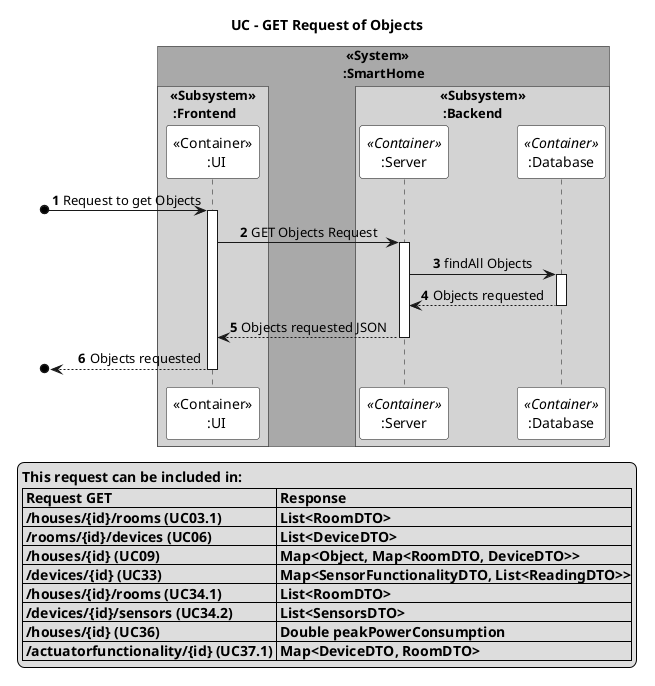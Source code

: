 @startuml
title UC - GET Request of Objects

skinparam sequenceMessageAlign center
skinparam actorBackgroundColor white
skinparam participantBackgroundColor white
skinparam sequenceReferenceBackgroundColor white
skinparam sequenceReferenceHeaderBackgroundColor white
skinparam sequenceGroupBackgroundColor white


autonumber
!pragma teoz true
box " <<System>>\n:SmartHome" #DarkGrey
box "<<Subsystem>>\n :Frontend" #LightGrey
participant "<<Container>>\n  :UI" as frontend
end box
box "<<Subsystem>>\n :Backend" #LightGrey
  participant ":Server" as server <<Container>>
  participant ":Database" as database <<Container>>
end box
end box


[o-> frontend: Request to get Objects
activate frontend
frontend -> server: GET Objects Request
activate server
server->database : findAll Objects
activate database

database-->server : Objects requested
deactivate database
server-->frontend: Objects requested JSON
deactivate server
[o<--frontend: Objects requested
deactivate frontend


legend bottom
 **This request can be included in:**
|= Request GET |= Response |
|= /houses/{id}/rooms (UC03.1) |= List<RoomDTO> |
|= /rooms/{id}/devices (UC06) |= List<DeviceDTO> |
|= /houses/{id} (UC09) |= Map<Object, Map<RoomDTO, DeviceDTO>>|
|= /devices/{id} (UC33) |= Map<SensorFunctionalityDTO, List<ReadingDTO>>|
|= /houses/{id}/rooms (UC34.1) |= List<RoomDTO>|
|= /devices/{id}/sensors (UC34.2) |= List<SensorsDTO>|
|= /houses/{id} (UC36) |= Double peakPowerConsumption|
|= /actuatorfunctionality/{id} (UC37.1) |= Map<DeviceDTO, RoomDTO>|
end legend
@enduml